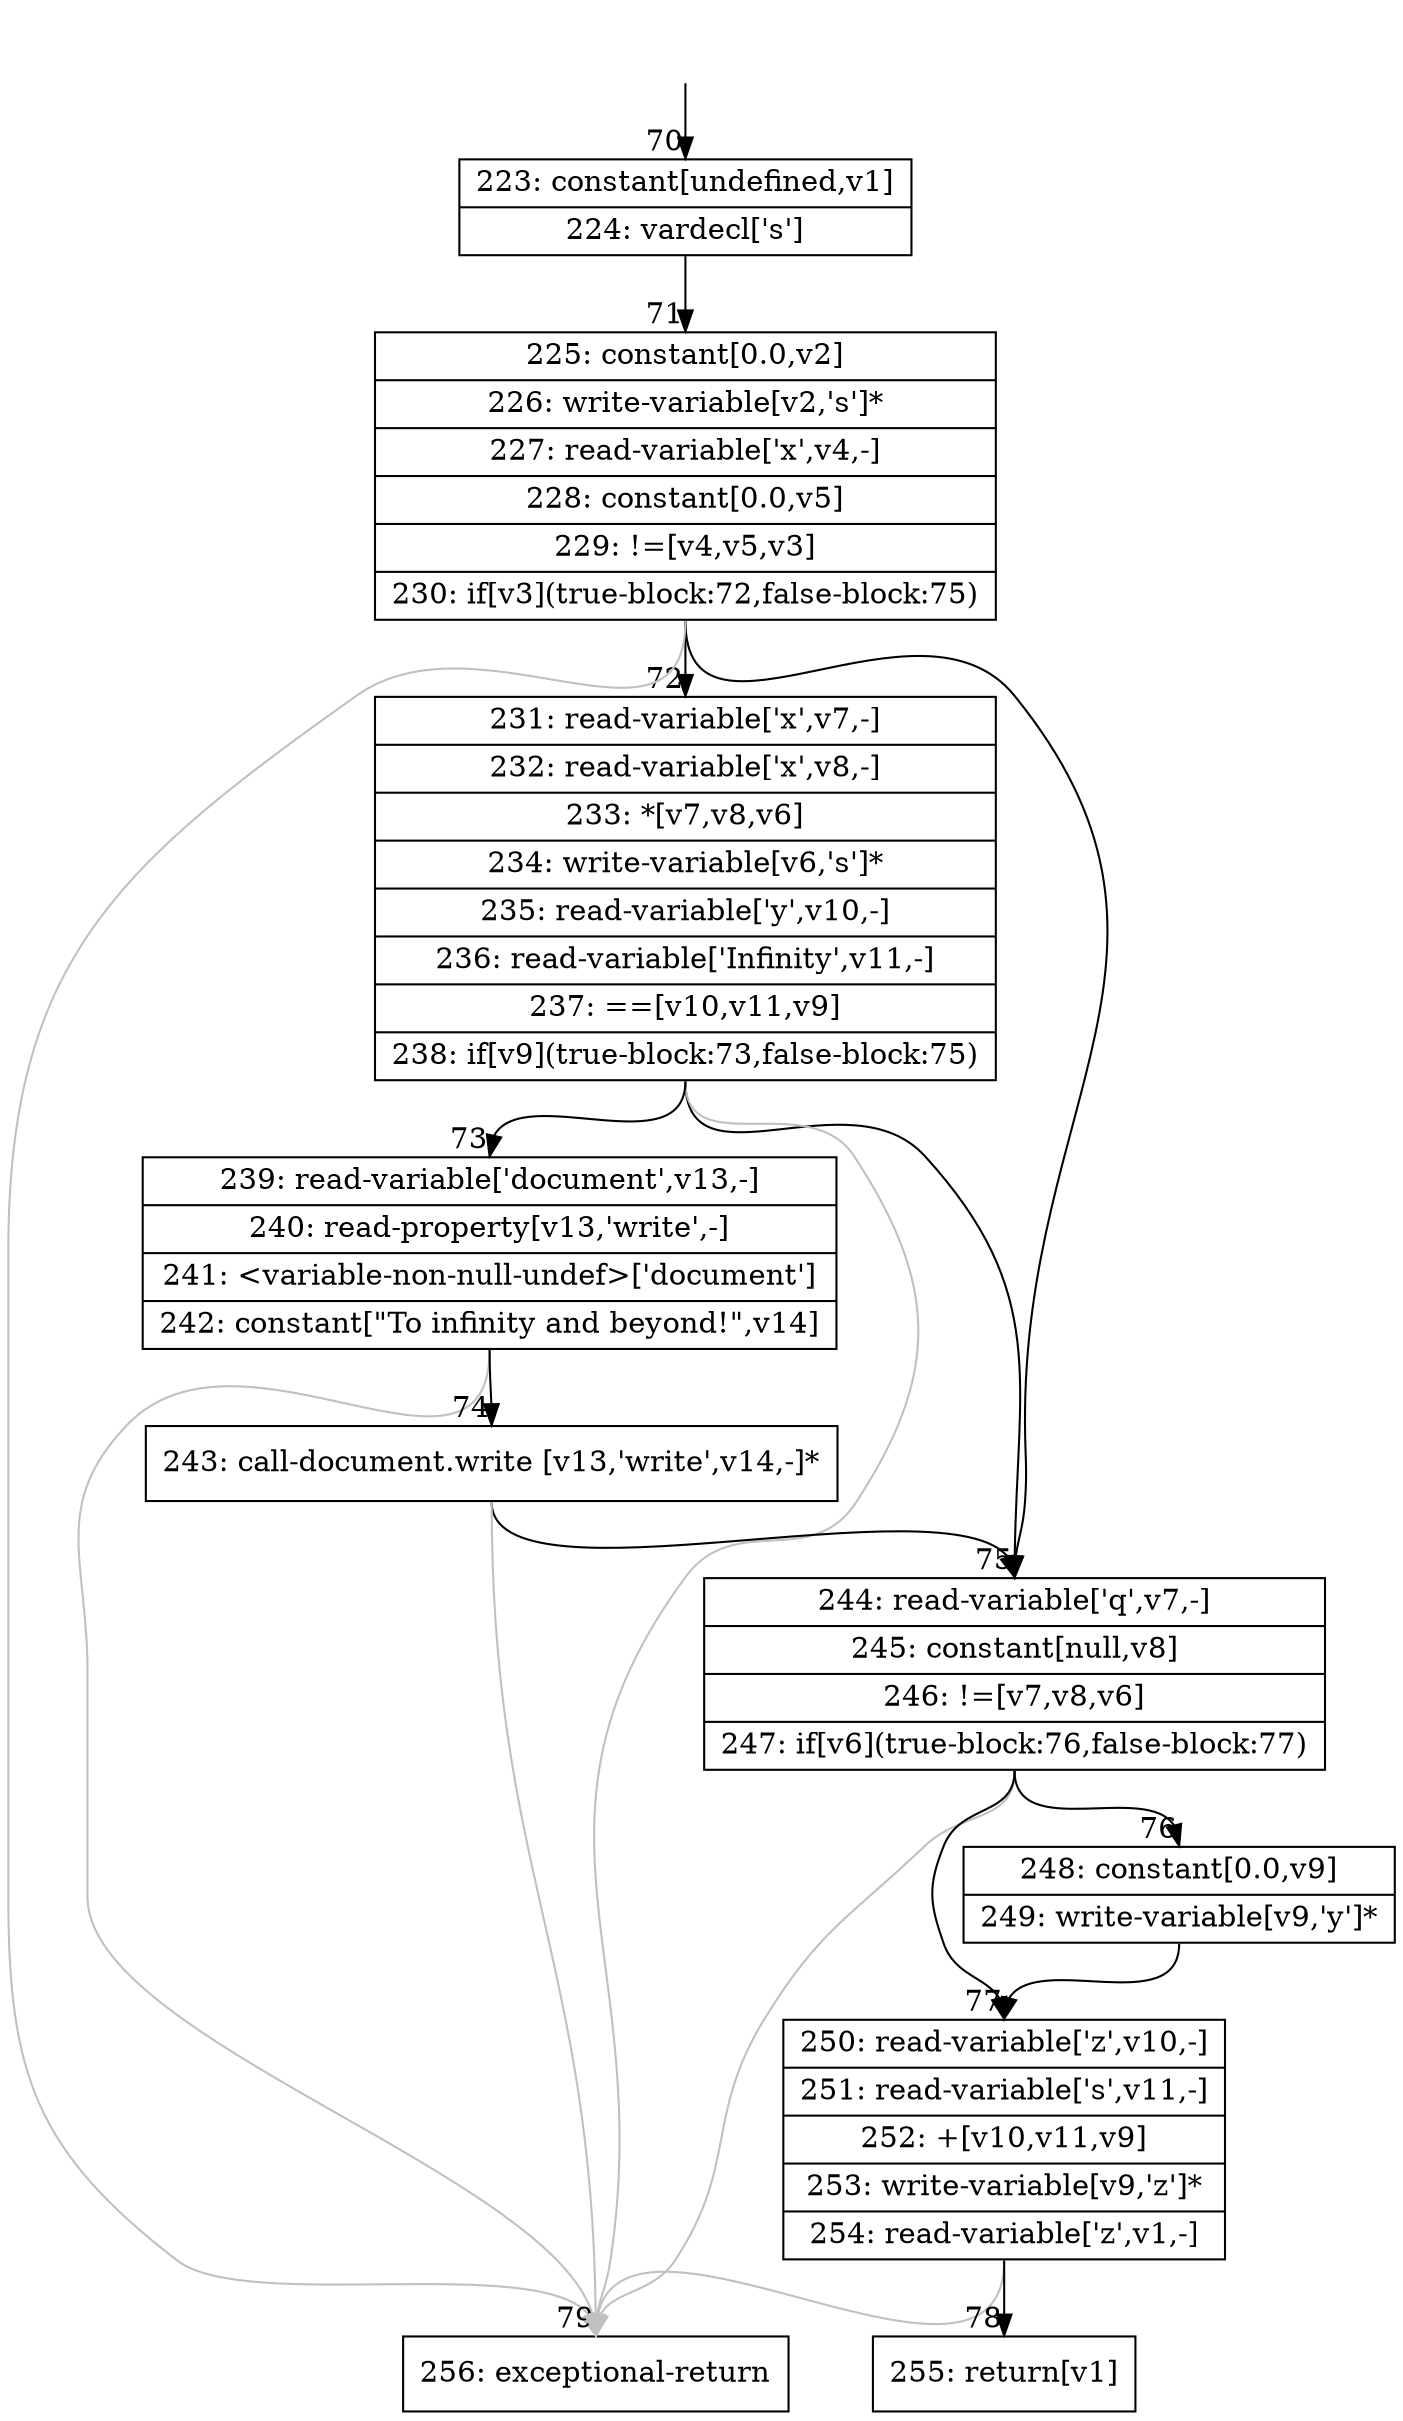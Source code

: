 digraph {
rankdir="TD"
BB_entry6[shape=none,label=""];
BB_entry6 -> BB70 [tailport=s, headport=n, headlabel="    70"]
BB70 [shape=record label="{223: constant[undefined,v1]|224: vardecl['s']}" ] 
BB70 -> BB71 [tailport=s, headport=n, headlabel="      71"]
BB71 [shape=record label="{225: constant[0.0,v2]|226: write-variable[v2,'s']*|227: read-variable['x',v4,-]|228: constant[0.0,v5]|229: !=[v4,v5,v3]|230: if[v3](true-block:72,false-block:75)}" ] 
BB71 -> BB72 [tailport=s, headport=n, headlabel="      72"]
BB71 -> BB75 [tailport=s, headport=n, headlabel="      75"]
BB71 -> BB79 [tailport=s, headport=n, color=gray, headlabel="      79"]
BB72 [shape=record label="{231: read-variable['x',v7,-]|232: read-variable['x',v8,-]|233: *[v7,v8,v6]|234: write-variable[v6,'s']*|235: read-variable['y',v10,-]|236: read-variable['Infinity',v11,-]|237: ==[v10,v11,v9]|238: if[v9](true-block:73,false-block:75)}" ] 
BB72 -> BB73 [tailport=s, headport=n, headlabel="      73"]
BB72 -> BB75 [tailport=s, headport=n]
BB72 -> BB79 [tailport=s, headport=n, color=gray]
BB73 [shape=record label="{239: read-variable['document',v13,-]|240: read-property[v13,'write',-]|241: \<variable-non-null-undef\>['document']|242: constant[\"To infinity and beyond!\",v14]}" ] 
BB73 -> BB74 [tailport=s, headport=n, headlabel="      74"]
BB73 -> BB79 [tailport=s, headport=n, color=gray]
BB74 [shape=record label="{243: call-document.write [v13,'write',v14,-]*}" ] 
BB74 -> BB75 [tailport=s, headport=n]
BB74 -> BB79 [tailport=s, headport=n, color=gray]
BB75 [shape=record label="{244: read-variable['q',v7,-]|245: constant[null,v8]|246: !=[v7,v8,v6]|247: if[v6](true-block:76,false-block:77)}" ] 
BB75 -> BB76 [tailport=s, headport=n, headlabel="      76"]
BB75 -> BB77 [tailport=s, headport=n, headlabel="      77"]
BB75 -> BB79 [tailport=s, headport=n, color=gray]
BB76 [shape=record label="{248: constant[0.0,v9]|249: write-variable[v9,'y']*}" ] 
BB76 -> BB77 [tailport=s, headport=n]
BB77 [shape=record label="{250: read-variable['z',v10,-]|251: read-variable['s',v11,-]|252: +[v10,v11,v9]|253: write-variable[v9,'z']*|254: read-variable['z',v1,-]}" ] 
BB77 -> BB78 [tailport=s, headport=n, headlabel="      78"]
BB77 -> BB79 [tailport=s, headport=n, color=gray]
BB78 [shape=record label="{255: return[v1]}" ] 
BB79 [shape=record label="{256: exceptional-return}" ] 
//#$~ 138
}
